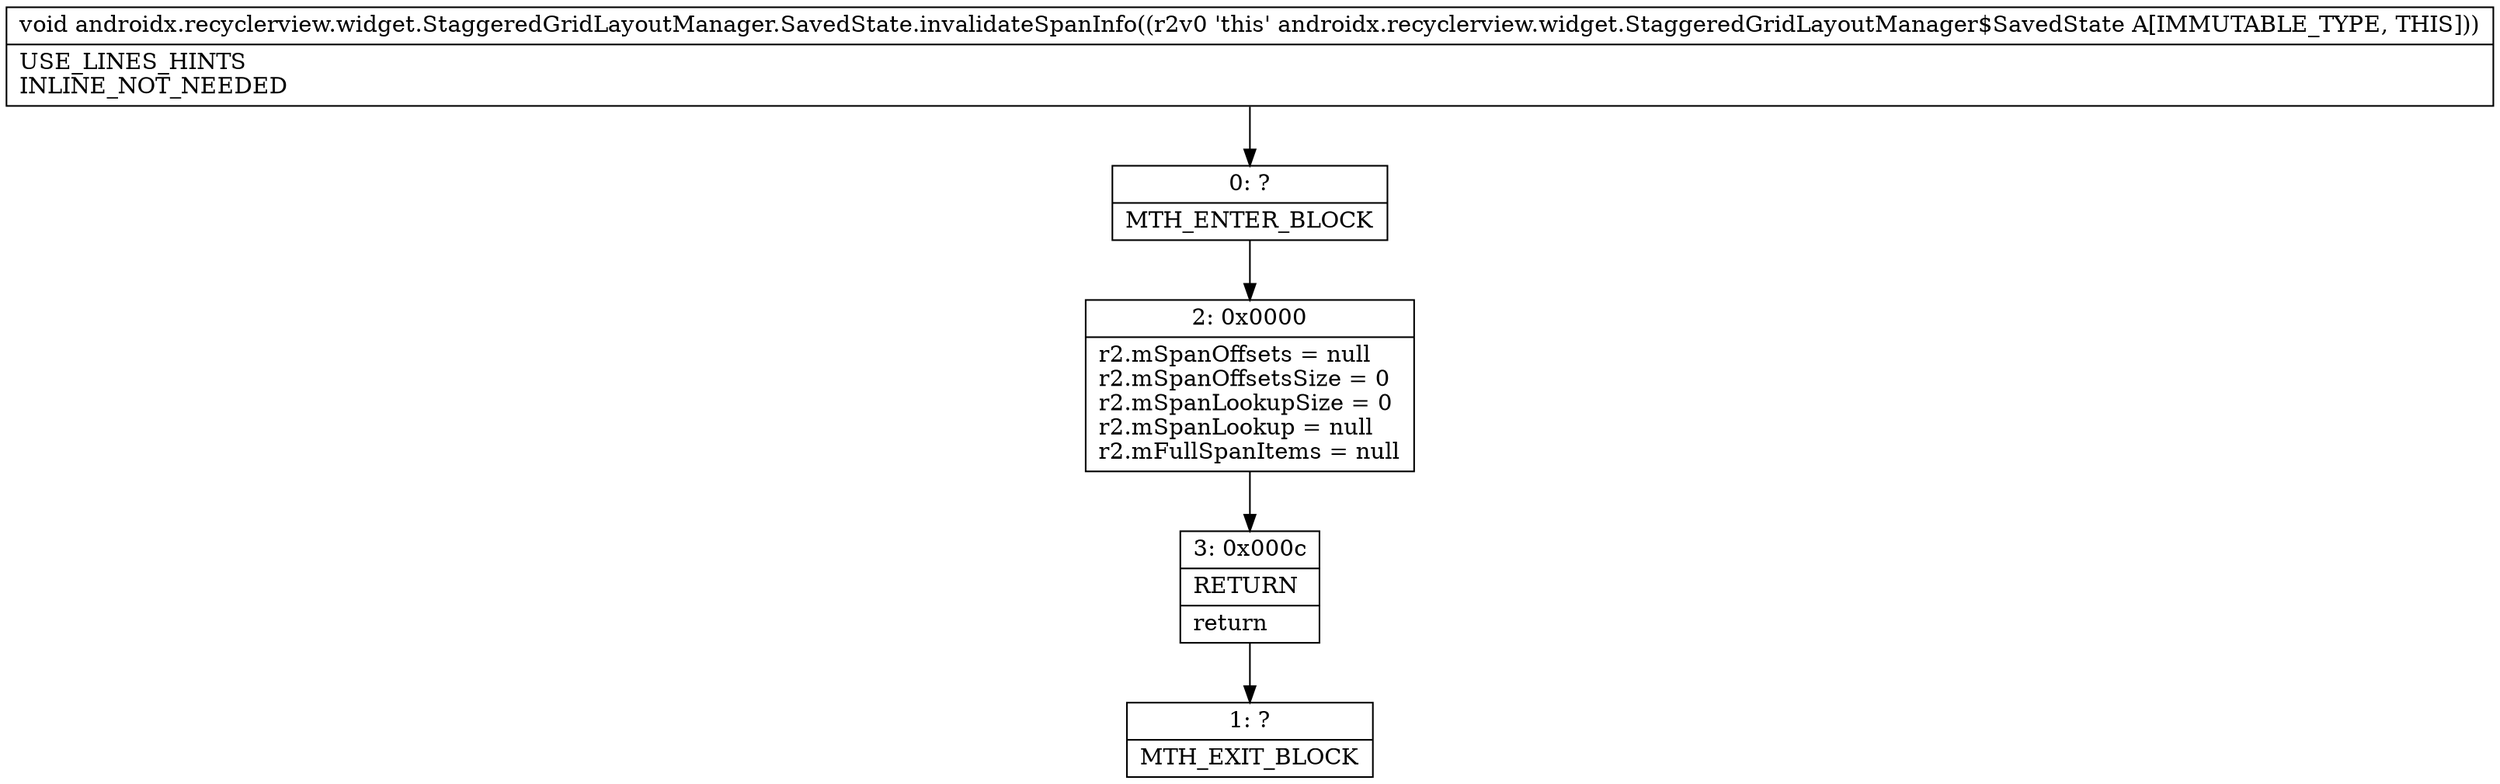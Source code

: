 digraph "CFG forandroidx.recyclerview.widget.StaggeredGridLayoutManager.SavedState.invalidateSpanInfo()V" {
Node_0 [shape=record,label="{0\:\ ?|MTH_ENTER_BLOCK\l}"];
Node_2 [shape=record,label="{2\:\ 0x0000|r2.mSpanOffsets = null\lr2.mSpanOffsetsSize = 0\lr2.mSpanLookupSize = 0\lr2.mSpanLookup = null\lr2.mFullSpanItems = null\l}"];
Node_3 [shape=record,label="{3\:\ 0x000c|RETURN\l|return\l}"];
Node_1 [shape=record,label="{1\:\ ?|MTH_EXIT_BLOCK\l}"];
MethodNode[shape=record,label="{void androidx.recyclerview.widget.StaggeredGridLayoutManager.SavedState.invalidateSpanInfo((r2v0 'this' androidx.recyclerview.widget.StaggeredGridLayoutManager$SavedState A[IMMUTABLE_TYPE, THIS]))  | USE_LINES_HINTS\lINLINE_NOT_NEEDED\l}"];
MethodNode -> Node_0;Node_0 -> Node_2;
Node_2 -> Node_3;
Node_3 -> Node_1;
}

